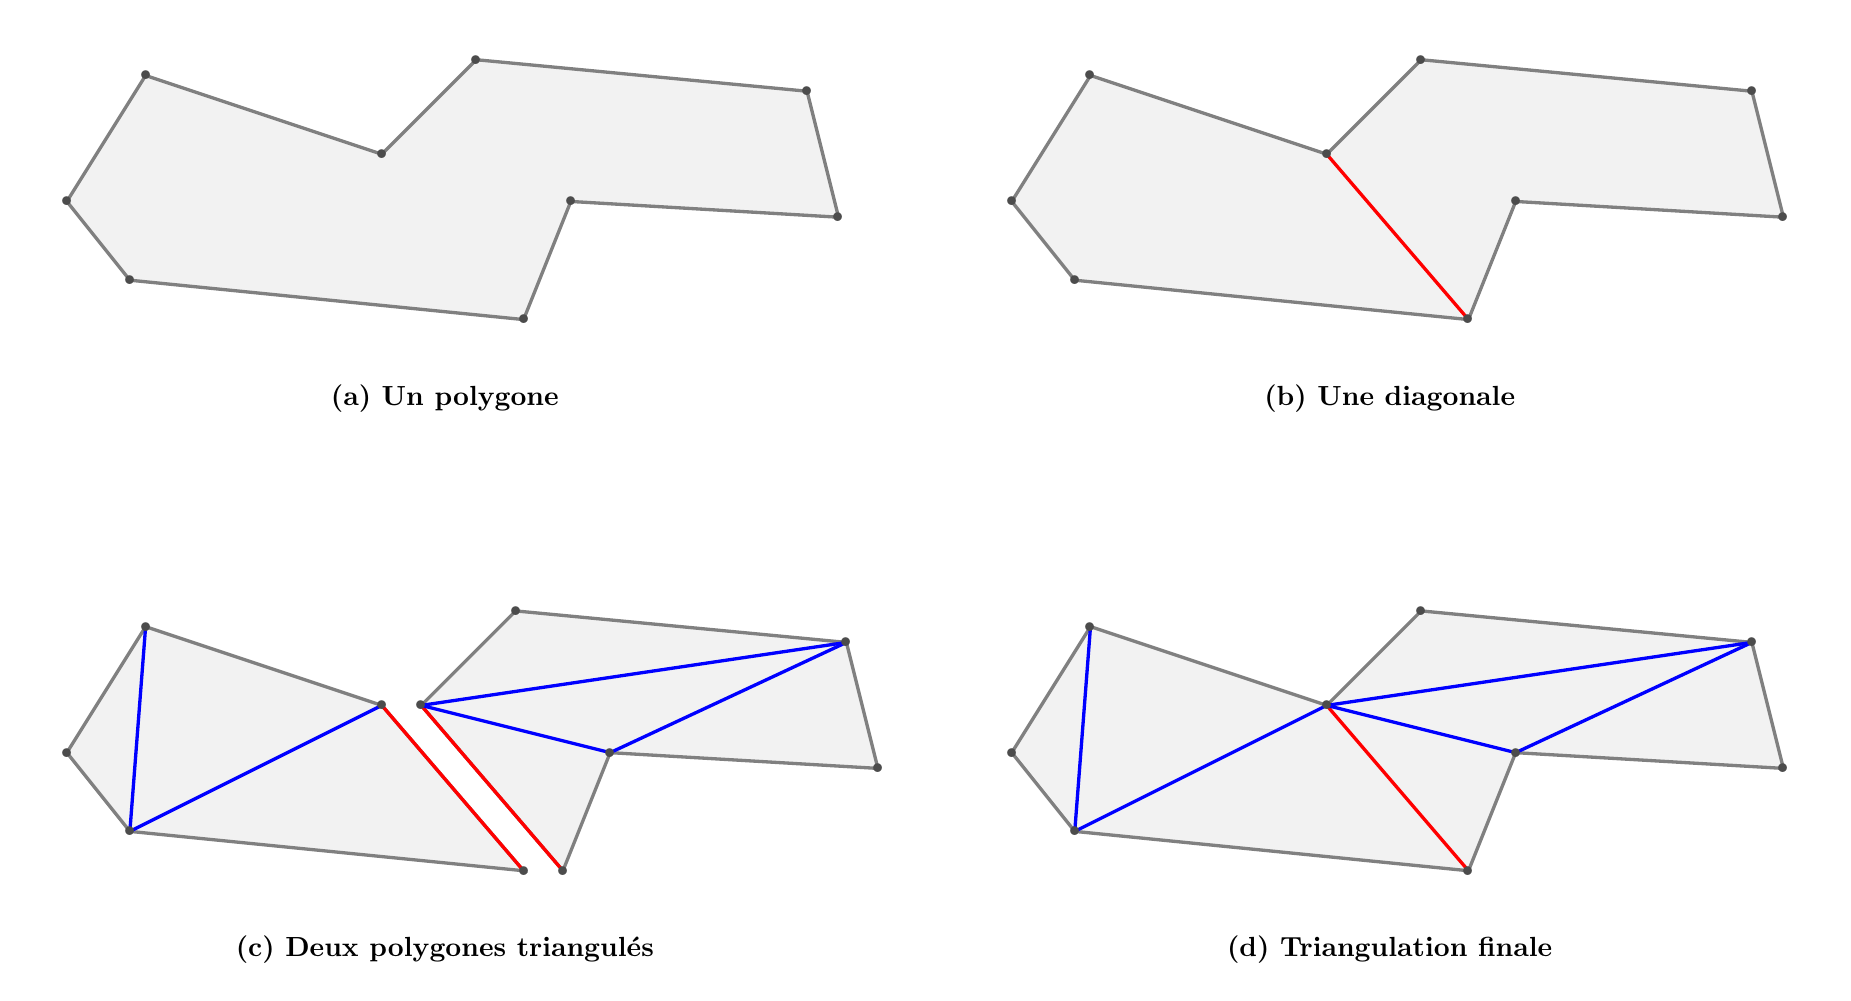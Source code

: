 \begin{tikzpicture}[scale=2]

\begin{scope}
\coordinate (P1) at (0,0);
\coordinate (P2) at (2.5,-0.25);
\coordinate (P3) at (2.8,0.5);
\coordinate (P4) at (4.5,0.4);
\coordinate (P5) at (4.3,1.2);
\coordinate (P6) at (2.2,1.4);
\coordinate (P7) at (1.6,0.8);
\coordinate (P8) at (0.1,1.3);
\coordinate (P9) at (-0.4,0.5);

\draw [black!50, very thick,fill=black!5] (P1) -- (P2) -- (P3) -- (P4) -- (P5) -- (P6) -- (P7) -- (P8) -- (P9) -- cycle;

\foreach \i in {1,...,9} {
  \path (P\i) node[scale=3,black!70]{.};
}

\node at (2,-0.75) {\bf (a) Un polygone};
\end{scope}


\begin{scope}[xshift=6cm]
\coordinate (P1) at (0,0);
\coordinate (P2) at (2.5,-0.25);
\coordinate (P3) at (2.8,0.5);
\coordinate (P4) at (4.5,0.4);
\coordinate (P5) at (4.3,1.2);
\coordinate (P6) at (2.2,1.4);
\coordinate (P7) at (1.6,0.8);
\coordinate (P8) at (0.1,1.3);
\coordinate (P9) at (-0.4,0.5);

\draw [black!50, very thick,fill=black!5] (P1) -- (P2) -- (P3) -- (P4) -- (P5) -- (P6) -- (P7) -- (P8) -- (P9) -- cycle;

\draw[red,very thick] (P2) -- (P7);

\foreach \i in {1,...,9} {
  \path (P\i) node[scale=3,black!70]{.};
}

\node at (2,-0.75) {\bf (b) Une diagonale};
\end{scope}


\begin{scope}[yshift=-3.5cm]
\coordinate (P1) at (0,0);
\coordinate (P2) at (2.5,-0.25);
\coordinate (P3) at (2.8,0.5);
\coordinate (P4) at (4.5,0.4);
\coordinate (P5) at (4.3,1.2);
\coordinate (P6) at (2.2,1.4);
\coordinate (P7) at (1.6,0.8);
\coordinate (P8) at (0.1,1.3);
\coordinate (P9) at (-0.4,0.5);

\draw [black!50, very thick,fill=black!5] (P1) -- (P2) -- (P7) -- (P8) -- (P9) -- cycle;

\draw[red,very thick] (P2) -- (P7);

\draw[blue, very thick] (P1) -- (P7);
\draw[blue, very thick] (P1) -- (P8);

\foreach \i in {1,2,7,8,9} {
  \path (P\i) node[scale=3,black!70]{.};
}

% décalage
\begin{scope}[xshift=0.25cm]
\coordinate (P1) at (0,0);
\coordinate (P2) at (2.5,-0.25);
\coordinate (P3) at (2.8,0.5);
\coordinate (P4) at (4.5,0.4);
\coordinate (P5) at (4.3,1.2);
\coordinate (P6) at (2.2,1.4);
\coordinate (P7) at (1.6,0.8);
\coordinate (P8) at (0.1,1.3);
\coordinate (P9) at (-0.4,0.5);

\draw [black!50, very thick,fill=black!5] (P2) -- (P3) -- (P4) -- (P5) -- (P6) -- (P7) -- cycle;

\draw[red,very thick] (P2) -- (P7);

\draw[blue, very thick] (P5) -- (P7);
\draw[blue, very thick] (P3) -- (P7);
\draw[blue, very thick] (P3) -- (P5);


\foreach \i in {2,...,7} {
  \path (P\i) node[scale=3,black!70]{.};
}
\end{scope}

\node at (2,-0.75) {\bf (c) Deux polygones triangulés};
\end{scope}


\begin{scope}[xshift=6cm, yshift=-3.5cm]
\coordinate (P1) at (0,0);
\coordinate (P2) at (2.5,-0.25);
\coordinate (P3) at (2.8,0.5);
\coordinate (P4) at (4.5,0.4);
\coordinate (P5) at (4.3,1.2);
\coordinate (P6) at (2.2,1.4);
\coordinate (P7) at (1.6,0.8);
\coordinate (P8) at (0.1,1.3);
\coordinate (P9) at (-0.4,0.5);

\draw [black!50, very thick,fill=black!5] (P1) -- (P2) -- (P3) -- (P4) -- (P5) -- (P6) -- (P7) -- (P8) -- (P9) -- cycle;


\draw[red,very thick] (P2) -- (P7);

\draw[blue, very thick] (P1) -- (P7);
\draw[blue, very thick] (P1) -- (P8);
\draw[blue, very thick] (P5) -- (P7);
\draw[blue, very thick] (P3) -- (P7);
\draw[blue, very thick] (P3) -- (P5);

\foreach \i in {1,...,9} {
  \path (P\i) node[scale=3,black!70]{.};
}

\node at (2,-0.75) {\bf (d) Triangulation finale};
\end{scope}

\end{tikzpicture}